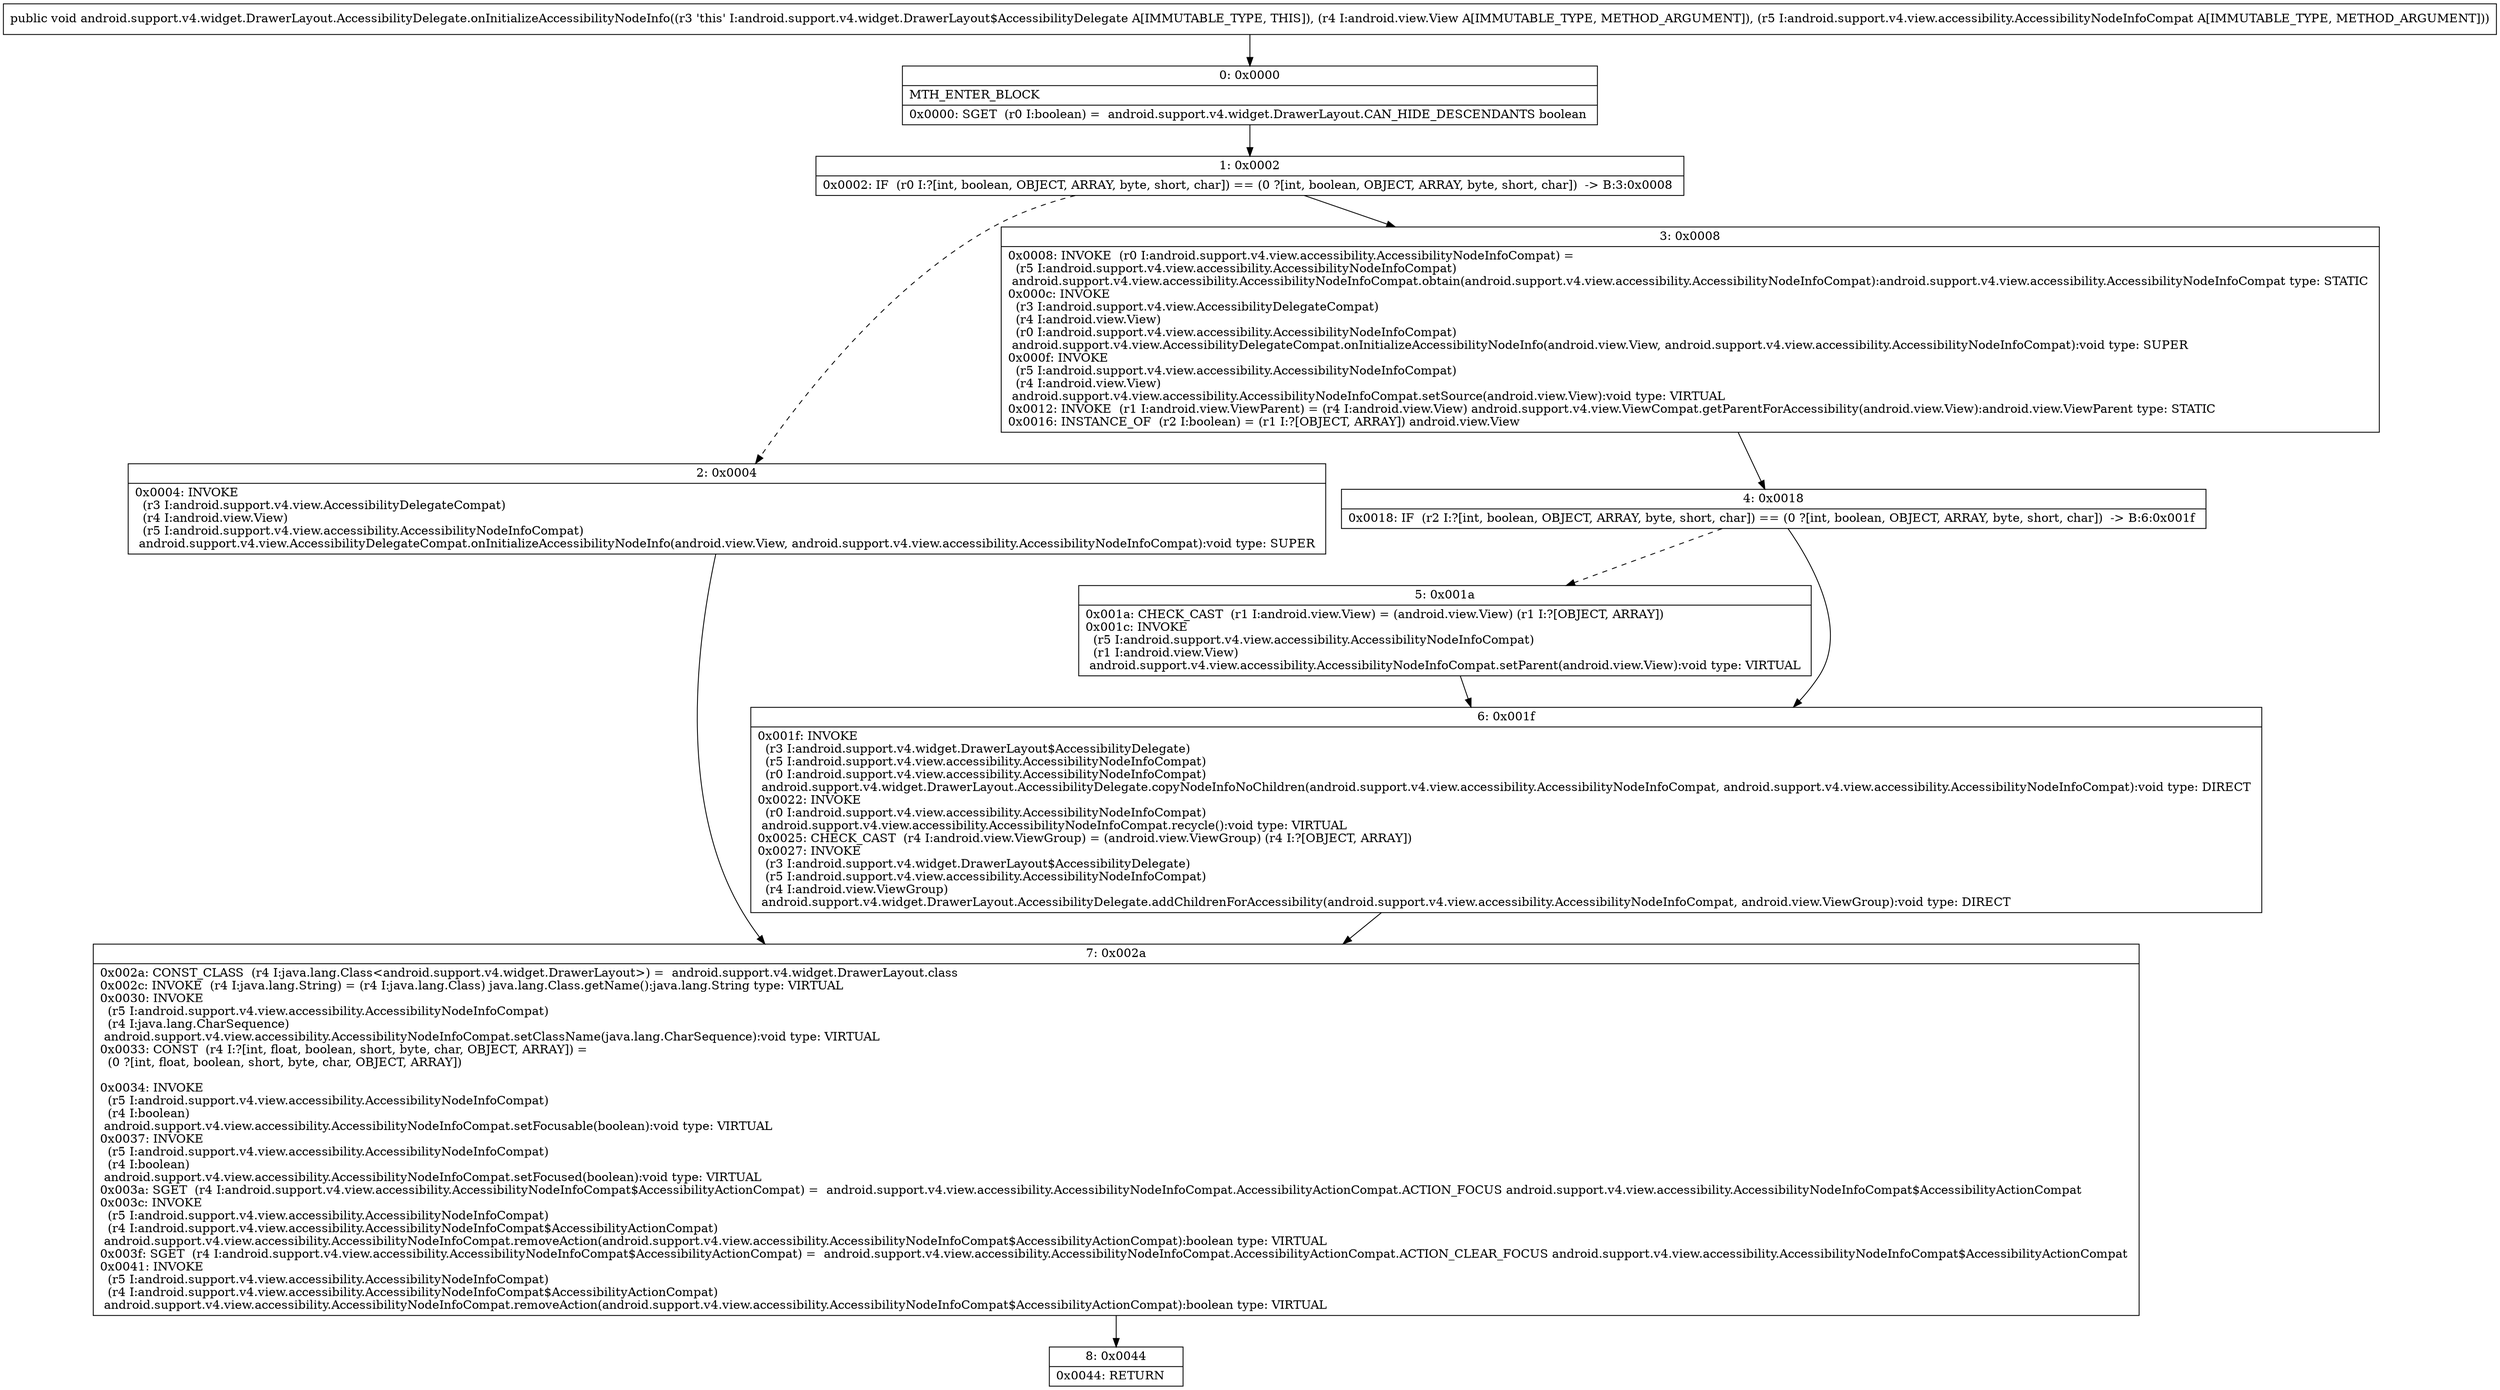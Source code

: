 digraph "CFG forandroid.support.v4.widget.DrawerLayout.AccessibilityDelegate.onInitializeAccessibilityNodeInfo(Landroid\/view\/View;Landroid\/support\/v4\/view\/accessibility\/AccessibilityNodeInfoCompat;)V" {
Node_0 [shape=record,label="{0\:\ 0x0000|MTH_ENTER_BLOCK\l|0x0000: SGET  (r0 I:boolean) =  android.support.v4.widget.DrawerLayout.CAN_HIDE_DESCENDANTS boolean \l}"];
Node_1 [shape=record,label="{1\:\ 0x0002|0x0002: IF  (r0 I:?[int, boolean, OBJECT, ARRAY, byte, short, char]) == (0 ?[int, boolean, OBJECT, ARRAY, byte, short, char])  \-\> B:3:0x0008 \l}"];
Node_2 [shape=record,label="{2\:\ 0x0004|0x0004: INVOKE  \l  (r3 I:android.support.v4.view.AccessibilityDelegateCompat)\l  (r4 I:android.view.View)\l  (r5 I:android.support.v4.view.accessibility.AccessibilityNodeInfoCompat)\l android.support.v4.view.AccessibilityDelegateCompat.onInitializeAccessibilityNodeInfo(android.view.View, android.support.v4.view.accessibility.AccessibilityNodeInfoCompat):void type: SUPER \l}"];
Node_3 [shape=record,label="{3\:\ 0x0008|0x0008: INVOKE  (r0 I:android.support.v4.view.accessibility.AccessibilityNodeInfoCompat) = \l  (r5 I:android.support.v4.view.accessibility.AccessibilityNodeInfoCompat)\l android.support.v4.view.accessibility.AccessibilityNodeInfoCompat.obtain(android.support.v4.view.accessibility.AccessibilityNodeInfoCompat):android.support.v4.view.accessibility.AccessibilityNodeInfoCompat type: STATIC \l0x000c: INVOKE  \l  (r3 I:android.support.v4.view.AccessibilityDelegateCompat)\l  (r4 I:android.view.View)\l  (r0 I:android.support.v4.view.accessibility.AccessibilityNodeInfoCompat)\l android.support.v4.view.AccessibilityDelegateCompat.onInitializeAccessibilityNodeInfo(android.view.View, android.support.v4.view.accessibility.AccessibilityNodeInfoCompat):void type: SUPER \l0x000f: INVOKE  \l  (r5 I:android.support.v4.view.accessibility.AccessibilityNodeInfoCompat)\l  (r4 I:android.view.View)\l android.support.v4.view.accessibility.AccessibilityNodeInfoCompat.setSource(android.view.View):void type: VIRTUAL \l0x0012: INVOKE  (r1 I:android.view.ViewParent) = (r4 I:android.view.View) android.support.v4.view.ViewCompat.getParentForAccessibility(android.view.View):android.view.ViewParent type: STATIC \l0x0016: INSTANCE_OF  (r2 I:boolean) = (r1 I:?[OBJECT, ARRAY]) android.view.View \l}"];
Node_4 [shape=record,label="{4\:\ 0x0018|0x0018: IF  (r2 I:?[int, boolean, OBJECT, ARRAY, byte, short, char]) == (0 ?[int, boolean, OBJECT, ARRAY, byte, short, char])  \-\> B:6:0x001f \l}"];
Node_5 [shape=record,label="{5\:\ 0x001a|0x001a: CHECK_CAST  (r1 I:android.view.View) = (android.view.View) (r1 I:?[OBJECT, ARRAY]) \l0x001c: INVOKE  \l  (r5 I:android.support.v4.view.accessibility.AccessibilityNodeInfoCompat)\l  (r1 I:android.view.View)\l android.support.v4.view.accessibility.AccessibilityNodeInfoCompat.setParent(android.view.View):void type: VIRTUAL \l}"];
Node_6 [shape=record,label="{6\:\ 0x001f|0x001f: INVOKE  \l  (r3 I:android.support.v4.widget.DrawerLayout$AccessibilityDelegate)\l  (r5 I:android.support.v4.view.accessibility.AccessibilityNodeInfoCompat)\l  (r0 I:android.support.v4.view.accessibility.AccessibilityNodeInfoCompat)\l android.support.v4.widget.DrawerLayout.AccessibilityDelegate.copyNodeInfoNoChildren(android.support.v4.view.accessibility.AccessibilityNodeInfoCompat, android.support.v4.view.accessibility.AccessibilityNodeInfoCompat):void type: DIRECT \l0x0022: INVOKE  \l  (r0 I:android.support.v4.view.accessibility.AccessibilityNodeInfoCompat)\l android.support.v4.view.accessibility.AccessibilityNodeInfoCompat.recycle():void type: VIRTUAL \l0x0025: CHECK_CAST  (r4 I:android.view.ViewGroup) = (android.view.ViewGroup) (r4 I:?[OBJECT, ARRAY]) \l0x0027: INVOKE  \l  (r3 I:android.support.v4.widget.DrawerLayout$AccessibilityDelegate)\l  (r5 I:android.support.v4.view.accessibility.AccessibilityNodeInfoCompat)\l  (r4 I:android.view.ViewGroup)\l android.support.v4.widget.DrawerLayout.AccessibilityDelegate.addChildrenForAccessibility(android.support.v4.view.accessibility.AccessibilityNodeInfoCompat, android.view.ViewGroup):void type: DIRECT \l}"];
Node_7 [shape=record,label="{7\:\ 0x002a|0x002a: CONST_CLASS  (r4 I:java.lang.Class\<android.support.v4.widget.DrawerLayout\>) =  android.support.v4.widget.DrawerLayout.class \l0x002c: INVOKE  (r4 I:java.lang.String) = (r4 I:java.lang.Class) java.lang.Class.getName():java.lang.String type: VIRTUAL \l0x0030: INVOKE  \l  (r5 I:android.support.v4.view.accessibility.AccessibilityNodeInfoCompat)\l  (r4 I:java.lang.CharSequence)\l android.support.v4.view.accessibility.AccessibilityNodeInfoCompat.setClassName(java.lang.CharSequence):void type: VIRTUAL \l0x0033: CONST  (r4 I:?[int, float, boolean, short, byte, char, OBJECT, ARRAY]) = \l  (0 ?[int, float, boolean, short, byte, char, OBJECT, ARRAY])\l \l0x0034: INVOKE  \l  (r5 I:android.support.v4.view.accessibility.AccessibilityNodeInfoCompat)\l  (r4 I:boolean)\l android.support.v4.view.accessibility.AccessibilityNodeInfoCompat.setFocusable(boolean):void type: VIRTUAL \l0x0037: INVOKE  \l  (r5 I:android.support.v4.view.accessibility.AccessibilityNodeInfoCompat)\l  (r4 I:boolean)\l android.support.v4.view.accessibility.AccessibilityNodeInfoCompat.setFocused(boolean):void type: VIRTUAL \l0x003a: SGET  (r4 I:android.support.v4.view.accessibility.AccessibilityNodeInfoCompat$AccessibilityActionCompat) =  android.support.v4.view.accessibility.AccessibilityNodeInfoCompat.AccessibilityActionCompat.ACTION_FOCUS android.support.v4.view.accessibility.AccessibilityNodeInfoCompat$AccessibilityActionCompat \l0x003c: INVOKE  \l  (r5 I:android.support.v4.view.accessibility.AccessibilityNodeInfoCompat)\l  (r4 I:android.support.v4.view.accessibility.AccessibilityNodeInfoCompat$AccessibilityActionCompat)\l android.support.v4.view.accessibility.AccessibilityNodeInfoCompat.removeAction(android.support.v4.view.accessibility.AccessibilityNodeInfoCompat$AccessibilityActionCompat):boolean type: VIRTUAL \l0x003f: SGET  (r4 I:android.support.v4.view.accessibility.AccessibilityNodeInfoCompat$AccessibilityActionCompat) =  android.support.v4.view.accessibility.AccessibilityNodeInfoCompat.AccessibilityActionCompat.ACTION_CLEAR_FOCUS android.support.v4.view.accessibility.AccessibilityNodeInfoCompat$AccessibilityActionCompat \l0x0041: INVOKE  \l  (r5 I:android.support.v4.view.accessibility.AccessibilityNodeInfoCompat)\l  (r4 I:android.support.v4.view.accessibility.AccessibilityNodeInfoCompat$AccessibilityActionCompat)\l android.support.v4.view.accessibility.AccessibilityNodeInfoCompat.removeAction(android.support.v4.view.accessibility.AccessibilityNodeInfoCompat$AccessibilityActionCompat):boolean type: VIRTUAL \l}"];
Node_8 [shape=record,label="{8\:\ 0x0044|0x0044: RETURN   \l}"];
MethodNode[shape=record,label="{public void android.support.v4.widget.DrawerLayout.AccessibilityDelegate.onInitializeAccessibilityNodeInfo((r3 'this' I:android.support.v4.widget.DrawerLayout$AccessibilityDelegate A[IMMUTABLE_TYPE, THIS]), (r4 I:android.view.View A[IMMUTABLE_TYPE, METHOD_ARGUMENT]), (r5 I:android.support.v4.view.accessibility.AccessibilityNodeInfoCompat A[IMMUTABLE_TYPE, METHOD_ARGUMENT])) }"];
MethodNode -> Node_0;
Node_0 -> Node_1;
Node_1 -> Node_2[style=dashed];
Node_1 -> Node_3;
Node_2 -> Node_7;
Node_3 -> Node_4;
Node_4 -> Node_5[style=dashed];
Node_4 -> Node_6;
Node_5 -> Node_6;
Node_6 -> Node_7;
Node_7 -> Node_8;
}

